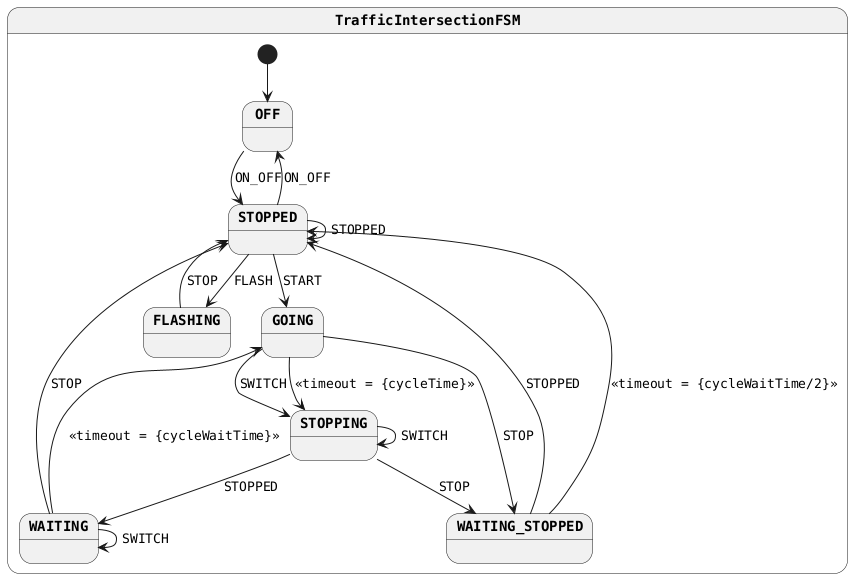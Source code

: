 @startuml
skinparam monochrome true
skinparam StateFontName Helvetica
skinparam defaultFontName Monospaced
skinparam defaultFontStyle Bold
skinparam state {
    FontStyle Bold
}
state TrafficIntersectionFSM {
[*] --> OFF
OFF --> STOPPED : ON_OFF
STOPPED --> OFF : ON_OFF
STOPPED --> GOING : START
STOPPED --> STOPPED : STOPPED
STOPPED --> FLASHING : FLASH
GOING --> STOPPING : <<timeout = {cycleTime}>>
GOING --> STOPPING : SWITCH
GOING --> WAITING_STOPPED : STOP
STOPPING --> WAITING : STOPPED
STOPPING --> STOPPING : SWITCH
STOPPING --> WAITING_STOPPED : STOP
WAITING --> GOING : <<timeout = {cycleWaitTime}>>
WAITING --> WAITING : SWITCH
WAITING --> STOPPED : STOP
WAITING_STOPPED --> STOPPED : <<timeout = {cycleWaitTime/2}>>
WAITING_STOPPED --> STOPPED : STOPPED
FLASHING --> STOPPED : STOP
}
@enduml
